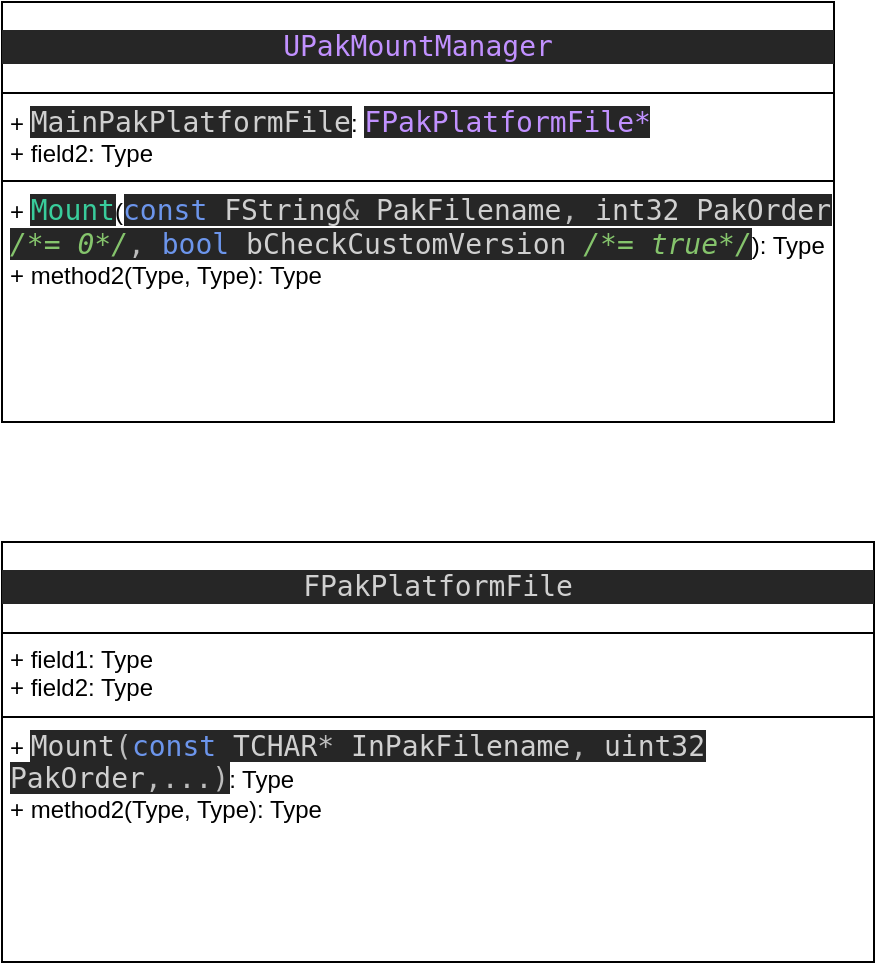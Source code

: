 <mxfile version="27.0.3" pages="3">
  <diagram name="pak以及package及其manager等的结构" id="0_DPDlmNHJ0jKNYms1wm">
    <mxGraphModel dx="815" dy="414" grid="1" gridSize="10" guides="1" tooltips="1" connect="1" arrows="1" fold="1" page="1" pageScale="1" pageWidth="827" pageHeight="1169" math="0" shadow="0">
      <root>
        <mxCell id="0" />
        <mxCell id="1" parent="0" />
        <mxCell id="tK5wpsxRvF1ldBvmmodE-6" value="&lt;div style=&quot;background-color: rgb(38, 38, 38); color: rgb(208, 208, 208);&quot;&gt;&lt;pre style=&quot;text-align: center; font-family: &amp;quot;JetBrains Mono&amp;quot;, monospace; font-size: 10.5pt;&quot;&gt;&lt;span style=&quot;color: rgb(193, 145, 255);&quot;&gt;UPakMountManager&lt;/span&gt;&lt;/pre&gt;&lt;/div&gt;&lt;hr size=&quot;1&quot; style=&quot;border-style:solid;&quot;&gt;&lt;p style=&quot;margin:0px;margin-left:4px;&quot;&gt;+&amp;nbsp;&lt;span style=&quot;font-family: &amp;quot;JetBrains Mono&amp;quot;, monospace; font-size: 10.5pt; background-color: rgb(38, 38, 38); color: rgb(208, 208, 208);&quot;&gt;MainPakPlatformFile&lt;/span&gt;&lt;span style=&quot;background-color: transparent; color: light-dark(rgb(0, 0, 0), rgb(255, 255, 255));&quot;&gt;:&amp;nbsp;&lt;/span&gt;&lt;span style=&quot;color: rgb(193, 145, 255); font-family: &amp;quot;JetBrains Mono&amp;quot;, monospace; font-size: 10.5pt; background-color: rgb(38, 38, 38);&quot;&gt;FPakPlatformFile*&lt;/span&gt;&lt;/p&gt;&lt;p style=&quot;margin:0px;margin-left:4px;&quot;&gt;+ field2: Type&lt;/p&gt;&lt;hr size=&quot;1&quot; style=&quot;border-style:solid;&quot;&gt;&lt;p style=&quot;margin:0px;margin-left:4px;&quot;&gt;+&amp;nbsp;&lt;span style=&quot;color: rgb(57, 204, 155); font-family: &amp;quot;JetBrains Mono&amp;quot;, monospace; font-size: 10.5pt; background-color: rgb(38, 38, 38);&quot;&gt;Mount&lt;/span&gt;&lt;span style=&quot;background-color: transparent; color: light-dark(rgb(0, 0, 0), rgb(255, 255, 255));&quot;&gt;(&lt;/span&gt;&lt;span style=&quot;font-family: &amp;quot;JetBrains Mono&amp;quot;, monospace; font-size: 10.5pt; background-color: rgb(38, 38, 38); color: rgb(108, 149, 235);&quot;&gt;const &lt;/span&gt;&lt;span style=&quot;font-family: &amp;quot;JetBrains Mono&amp;quot;, monospace; font-size: 10.5pt; background-color: rgb(38, 38, 38); color: rgb(208, 208, 208);&quot;&gt;FString&lt;/span&gt;&lt;span style=&quot;font-family: &amp;quot;JetBrains Mono&amp;quot;, monospace; font-size: 10.5pt; background-color: rgb(38, 38, 38); color: rgb(189, 189, 189);&quot;&gt;&amp;amp; &lt;/span&gt;&lt;span style=&quot;font-family: &amp;quot;JetBrains Mono&amp;quot;, monospace; font-size: 10.5pt; background-color: rgb(38, 38, 38); color: rgb(208, 208, 208);&quot;&gt;PakFilename&lt;/span&gt;&lt;span style=&quot;font-family: &amp;quot;JetBrains Mono&amp;quot;, monospace; font-size: 10.5pt; background-color: rgb(38, 38, 38); color: rgb(189, 189, 189);&quot;&gt;, &lt;/span&gt;&lt;span style=&quot;font-family: &amp;quot;JetBrains Mono&amp;quot;, monospace; font-size: 10.5pt; background-color: rgb(38, 38, 38); color: rgb(208, 208, 208);&quot;&gt;int32 PakOrder &lt;/span&gt;&lt;span style=&quot;font-family: &amp;quot;JetBrains Mono&amp;quot;, monospace; font-size: 10.5pt; background-color: rgb(38, 38, 38); color: rgb(133, 196, 108); font-style: italic;&quot;&gt;/*= 0*/&lt;/span&gt;&lt;span style=&quot;font-family: &amp;quot;JetBrains Mono&amp;quot;, monospace; font-size: 10.5pt; background-color: rgb(38, 38, 38); color: rgb(189, 189, 189);&quot;&gt;, &lt;/span&gt;&lt;span style=&quot;font-family: &amp;quot;JetBrains Mono&amp;quot;, monospace; font-size: 10.5pt; background-color: rgb(38, 38, 38); color: rgb(108, 149, 235);&quot;&gt;bool &lt;/span&gt;&lt;span style=&quot;font-family: &amp;quot;JetBrains Mono&amp;quot;, monospace; font-size: 10.5pt; background-color: rgb(38, 38, 38); color: rgb(208, 208, 208);&quot;&gt;bCheckCustomVersion &lt;/span&gt;&lt;span style=&quot;font-family: &amp;quot;JetBrains Mono&amp;quot;, monospace; font-size: 10.5pt; background-color: rgb(38, 38, 38); color: rgb(133, 196, 108); font-style: italic;&quot;&gt;/*= true*/&lt;/span&gt;&lt;span style=&quot;background-color: transparent; color: light-dark(rgb(0, 0, 0), rgb(255, 255, 255));&quot;&gt;): Type&lt;/span&gt;&lt;/p&gt;&lt;p style=&quot;margin:0px;margin-left:4px;&quot;&gt;+ method2(Type, Type): Type&lt;/p&gt;" style="verticalAlign=top;align=left;overflow=fill;html=1;whiteSpace=wrap;" vertex="1" parent="1">
          <mxGeometry x="44" y="70" width="416" height="210" as="geometry" />
        </mxCell>
        <mxCell id="tK5wpsxRvF1ldBvmmodE-7" value="&lt;div style=&quot;background-color: rgb(38, 38, 38); color: rgb(208, 208, 208);&quot;&gt;&lt;pre style=&quot;text-align: center; font-family: &amp;quot;JetBrains Mono&amp;quot;, monospace; font-size: 10.5pt;&quot;&gt;FPakPlatformFile&lt;/pre&gt;&lt;/div&gt;&lt;hr size=&quot;1&quot; style=&quot;border-style:solid;&quot;&gt;&lt;p style=&quot;margin:0px;margin-left:4px;&quot;&gt;+ field1: Type&lt;br&gt;+ field2: Type&lt;/p&gt;&lt;hr size=&quot;1&quot; style=&quot;border-style:solid;&quot;&gt;&lt;p style=&quot;margin:0px;margin-left:4px;&quot;&gt;+&amp;nbsp;&lt;span style=&quot;font-family: &amp;quot;JetBrains Mono&amp;quot;, monospace; font-size: 10.5pt; background-color: rgb(38, 38, 38); color: rgb(208, 208, 208);&quot;&gt;Mount&lt;/span&gt;&lt;span style=&quot;font-family: &amp;quot;JetBrains Mono&amp;quot;, monospace; font-size: 10.5pt; background-color: rgb(38, 38, 38); color: rgb(189, 189, 189);&quot;&gt;(&lt;/span&gt;&lt;span style=&quot;font-family: &amp;quot;JetBrains Mono&amp;quot;, monospace; font-size: 10.5pt; background-color: rgb(38, 38, 38); color: rgb(108, 149, 235);&quot;&gt;const &lt;/span&gt;&lt;span style=&quot;font-family: &amp;quot;JetBrains Mono&amp;quot;, monospace; font-size: 10.5pt; background-color: rgb(38, 38, 38); color: rgb(208, 208, 208);&quot;&gt;TCHAR&lt;/span&gt;&lt;span style=&quot;font-family: &amp;quot;JetBrains Mono&amp;quot;, monospace; font-size: 10.5pt; background-color: rgb(38, 38, 38); color: rgb(189, 189, 189);&quot;&gt;* &lt;/span&gt;&lt;span style=&quot;font-family: &amp;quot;JetBrains Mono&amp;quot;, monospace; font-size: 10.5pt; background-color: rgb(38, 38, 38); color: rgb(208, 208, 208);&quot;&gt;InPakFilename&lt;/span&gt;&lt;span style=&quot;font-family: &amp;quot;JetBrains Mono&amp;quot;, monospace; font-size: 10.5pt; background-color: rgb(38, 38, 38); color: rgb(189, 189, 189);&quot;&gt;, &lt;/span&gt;&lt;span style=&quot;font-family: &amp;quot;JetBrains Mono&amp;quot;, monospace; font-size: 10.5pt; background-color: rgb(38, 38, 38); color: rgb(208, 208, 208);&quot;&gt;uint32 PakOrder&lt;/span&gt;&lt;span style=&quot;font-family: &amp;quot;JetBrains Mono&amp;quot;, monospace; font-size: 10.5pt; background-color: rgb(38, 38, 38); color: rgb(189, 189, 189);&quot;&gt;,...&lt;/span&gt;&lt;span style=&quot;font-family: &amp;quot;JetBrains Mono&amp;quot;, monospace; font-size: 10.5pt; background-color: rgb(38, 38, 38); color: rgb(189, 189, 189);&quot;&gt;)&lt;/span&gt;&lt;span style=&quot;background-color: transparent; color: light-dark(rgb(0, 0, 0), rgb(255, 255, 255));&quot;&gt;: Type&lt;/span&gt;&lt;/p&gt;&lt;p style=&quot;margin:0px;margin-left:4px;&quot;&gt;+ method2(Type, Type): Type&lt;/p&gt;" style="verticalAlign=top;align=left;overflow=fill;html=1;whiteSpace=wrap;" vertex="1" parent="1">
          <mxGeometry x="44" y="340" width="436" height="210" as="geometry" />
        </mxCell>
      </root>
    </mxGraphModel>
  </diagram>
  <diagram id="jfqqeZHNTqThtDHwi7uc" name="mount的操作">
    <mxGraphModel dx="983" dy="500" grid="1" gridSize="10" guides="1" tooltips="1" connect="1" arrows="1" fold="1" page="1" pageScale="1" pageWidth="827" pageHeight="1169" math="0" shadow="0">
      <root>
        <mxCell id="0" />
        <mxCell id="1" parent="0" />
        <mxCell id="dUGrjxhnX0BmQxLr7an7-1" value="&lt;div style=&quot;background-color:#262626;color:#d0d0d0&quot;&gt;&lt;pre style=&quot;font-family:&#39;JetBrains Mono&#39;,monospace;font-size:10.5pt;&quot;&gt;&lt;span style=&quot;color:#c191ff;&quot;&gt;UPakMountManager&lt;/span&gt;&lt;/pre&gt;&lt;/div&gt;" style="shape=umlLifeline;perimeter=lifelinePerimeter;whiteSpace=wrap;html=1;container=1;dropTarget=0;collapsible=0;recursiveResize=0;outlineConnect=0;portConstraint=eastwest;newEdgeStyle={&quot;curved&quot;:0,&quot;rounded&quot;:0};" vertex="1" parent="1">
          <mxGeometry x="110" y="40" width="120" height="1030" as="geometry" />
        </mxCell>
        <mxCell id="dUGrjxhnX0BmQxLr7an7-2" value="&lt;div style=&quot;background-color:#262626;color:#d0d0d0&quot;&gt;&lt;pre style=&quot;font-family:&#39;JetBrains Mono&#39;,monospace;font-size:10.5pt;&quot;&gt;&lt;span style=&quot;color:#39cc9b;&quot;&gt;Mount&lt;/span&gt;&lt;/pre&gt;&lt;/div&gt;" style="html=1;points=[[0,0,0,0,5],[0,1,0,0,-5],[1,0,0,0,5],[1,1,0,0,-5]];perimeter=orthogonalPerimeter;outlineConnect=0;targetShapes=umlLifeline;portConstraint=eastwest;newEdgeStyle={&quot;curved&quot;:0,&quot;rounded&quot;:0};" vertex="1" parent="dUGrjxhnX0BmQxLr7an7-1">
          <mxGeometry x="55" y="100" width="10" height="80" as="geometry" />
        </mxCell>
        <mxCell id="dUGrjxhnX0BmQxLr7an7-3" value="pakname、pakorder" style="html=1;verticalAlign=bottom;startArrow=oval;endArrow=block;startSize=8;curved=0;rounded=0;entryX=0;entryY=0;entryDx=0;entryDy=5;" edge="1" target="dUGrjxhnX0BmQxLr7an7-2" parent="dUGrjxhnX0BmQxLr7an7-1">
          <mxGeometry relative="1" as="geometry">
            <mxPoint x="-90" y="105" as="sourcePoint" />
          </mxGeometry>
        </mxCell>
        <mxCell id="TVfw_28wMfbiFmcSkRsu-1" value="&lt;div style=&quot;background-color:#262626;color:#d0d0d0&quot;&gt;&lt;pre style=&quot;font-family:&#39;JetBrains Mono&#39;,monospace;font-size:10.5pt;&quot;&gt;FPakPlatformFile&lt;/pre&gt;&lt;/div&gt;" style="shape=umlLifeline;perimeter=lifelinePerimeter;whiteSpace=wrap;html=1;container=1;dropTarget=0;collapsible=0;recursiveResize=0;outlineConnect=0;portConstraint=eastwest;newEdgeStyle={&quot;curved&quot;:0,&quot;rounded&quot;:0};" vertex="1" parent="1">
          <mxGeometry x="350" y="40" width="150" height="1020" as="geometry" />
        </mxCell>
      </root>
    </mxGraphModel>
  </diagram>
  <diagram id="ke8QqF78M7az4VyXPgjW" name="chunkgroup的mount调用">
    <mxGraphModel dx="3169" dy="1611" grid="1" gridSize="10" guides="1" tooltips="1" connect="1" arrows="1" fold="1" page="1" pageScale="1" pageWidth="827" pageHeight="1169" math="0" shadow="0">
      <root>
        <mxCell id="0" />
        <mxCell id="1" parent="0" />
        <mxCell id="XZBVxyT88FbW8ml7EqwC-1" value="&lt;div style=&quot;background-color:#262626;color:#d0d0d0&quot;&gt;&lt;pre style=&quot;font-family:&#39;JetBrains Mono&#39;,monospace;font-size:10.5pt;&quot;&gt;&lt;span style=&quot;color:#c191ff;&quot;&gt;MoeChunkGroupManager&lt;/span&gt;&lt;/pre&gt;&lt;/div&gt;" style="shape=umlLifeline;perimeter=lifelinePerimeter;whiteSpace=wrap;html=1;container=1;dropTarget=0;collapsible=0;recursiveResize=0;outlineConnect=0;portConstraint=eastwest;newEdgeStyle={&quot;curved&quot;:0,&quot;rounded&quot;:0};" vertex="1" parent="1">
          <mxGeometry x="70" y="30" width="160" height="1060" as="geometry" />
        </mxCell>
        <mxCell id="XZBVxyT88FbW8ml7EqwC-2" value="&lt;div style=&quot;background-color:#262626;color:#d0d0d0&quot;&gt;&lt;pre style=&quot;font-family:&#39;JetBrains Mono&#39;,monospace;font-size:10.5pt;&quot;&gt;&lt;span style=&quot;color:#39cc9b;&quot;&gt;MountGroups&lt;/span&gt;&lt;/pre&gt;&lt;/div&gt;" style="html=1;points=[[0,0,0,0,5],[0,1,0,0,-5],[1,0,0,0,5],[1,1,0,0,-5]];perimeter=orthogonalPerimeter;outlineConnect=0;targetShapes=umlLifeline;portConstraint=eastwest;newEdgeStyle={&quot;curved&quot;:0,&quot;rounded&quot;:0};" vertex="1" parent="XZBVxyT88FbW8ml7EqwC-1">
          <mxGeometry x="75" y="70" width="10" height="570" as="geometry" />
        </mxCell>
        <mxCell id="XZBVxyT88FbW8ml7EqwC-3" value="&lt;div style=&quot;background-color:#262626;color:#d0d0d0&quot;&gt;&lt;pre style=&quot;font-family:&#39;JetBrains Mono&#39;,monospace;font-size:10.5pt;&quot;&gt;&lt;span style=&quot;color:#39cc9b;&quot;&gt;CheckGroupStateAndMount&lt;/span&gt;&lt;/pre&gt;&lt;/div&gt;" style="html=1;points=[[0,0,0,0,5],[0,1,0,0,-5],[1,0,0,0,5],[1,1,0,0,-5]];perimeter=orthogonalPerimeter;outlineConnect=0;targetShapes=umlLifeline;portConstraint=eastwest;newEdgeStyle={&quot;curved&quot;:0,&quot;rounded&quot;:0};" vertex="1" parent="XZBVxyT88FbW8ml7EqwC-1">
          <mxGeometry x="85" y="110" width="10" height="400" as="geometry" />
        </mxCell>
        <mxCell id="XZBVxyT88FbW8ml7EqwC-4" value="groupid" style="html=1;align=left;spacingLeft=2;endArrow=block;rounded=0;edgeStyle=orthogonalEdgeStyle;curved=0;rounded=0;" edge="1" target="XZBVxyT88FbW8ml7EqwC-3" parent="XZBVxyT88FbW8ml7EqwC-1">
          <mxGeometry relative="1" as="geometry">
            <mxPoint x="90" y="90" as="sourcePoint" />
            <Array as="points">
              <mxPoint x="120" y="120" />
            </Array>
          </mxGeometry>
        </mxCell>
        <mxCell id="XZBVxyT88FbW8ml7EqwC-5" value="&lt;div style=&quot;background-color:#262626;color:#d0d0d0&quot;&gt;&lt;pre style=&quot;font-family:&#39;JetBrains Mono&#39;,monospace;font-size:10.5pt;&quot;&gt;&lt;span style=&quot;color:#39cc9b;&quot;&gt;GetChunkGroupInfo&lt;/span&gt;&lt;/pre&gt;&lt;/div&gt;" style="html=1;points=[[0,0,0,0,5],[0,1,0,0,-5],[1,0,0,0,5],[1,1,0,0,-5]];perimeter=orthogonalPerimeter;outlineConnect=0;targetShapes=umlLifeline;portConstraint=eastwest;newEdgeStyle={&quot;curved&quot;:0,&quot;rounded&quot;:0};" vertex="1" parent="XZBVxyT88FbW8ml7EqwC-1">
          <mxGeometry x="95" y="160" width="10" height="130" as="geometry" />
        </mxCell>
        <mxCell id="XZBVxyT88FbW8ml7EqwC-6" value="groupid" style="html=1;align=left;spacingLeft=2;endArrow=block;rounded=0;edgeStyle=orthogonalEdgeStyle;curved=0;rounded=0;" edge="1" target="XZBVxyT88FbW8ml7EqwC-5" parent="XZBVxyT88FbW8ml7EqwC-1">
          <mxGeometry relative="1" as="geometry">
            <mxPoint x="100" y="140" as="sourcePoint" />
            <Array as="points">
              <mxPoint x="130" y="170" />
            </Array>
          </mxGeometry>
        </mxCell>
        <mxCell id="XZBVxyT88FbW8ml7EqwC-16" value="&lt;div style=&quot;background-color:#262626;color:#d0d0d0&quot;&gt;&lt;pre style=&quot;font-family:&#39;JetBrains Mono&#39;,monospace;font-size:10.5pt;&quot;&gt;&lt;span style=&quot;color:#39cc9b;&quot;&gt;MountGroup&lt;/span&gt;&lt;/pre&gt;&lt;/div&gt;" style="html=1;points=[[0,0,0,0,5],[0,1,0,0,-5],[1,0,0,0,5],[1,1,0,0,-5]];perimeter=orthogonalPerimeter;outlineConnect=0;targetShapes=umlLifeline;portConstraint=eastwest;newEdgeStyle={&quot;curved&quot;:0,&quot;rounded&quot;:0};" vertex="1" parent="XZBVxyT88FbW8ml7EqwC-1">
          <mxGeometry x="95" y="370" width="10" height="80" as="geometry" />
        </mxCell>
        <mxCell id="XZBVxyT88FbW8ml7EqwC-17" value="groupid" style="html=1;align=left;spacingLeft=2;endArrow=block;rounded=0;edgeStyle=orthogonalEdgeStyle;curved=0;rounded=0;" edge="1" target="XZBVxyT88FbW8ml7EqwC-16" parent="XZBVxyT88FbW8ml7EqwC-1">
          <mxGeometry relative="1" as="geometry">
            <mxPoint x="100" y="350" as="sourcePoint" />
            <Array as="points">
              <mxPoint x="130" y="380" />
            </Array>
          </mxGeometry>
        </mxCell>
        <mxCell id="XZBVxyT88FbW8ml7EqwC-7" value="&lt;pre style=&quot;color: rgb(208, 208, 208); font-family: &amp;quot;JetBrains Mono&amp;quot;, monospace; font-size: 10.5pt;&quot;&gt;&lt;span style=&quot;color: rgb(193, 145, 255);&quot;&gt;MoeChunkGroupDownloadSchedule&lt;/span&gt;&lt;/pre&gt;" style="shape=umlLifeline;perimeter=lifelinePerimeter;whiteSpace=wrap;html=1;container=1;dropTarget=0;collapsible=0;recursiveResize=0;outlineConnect=0;portConstraint=eastwest;newEdgeStyle={&quot;curved&quot;:0,&quot;rounded&quot;:0};" vertex="1" parent="1">
          <mxGeometry x="300" y="30" width="240" height="1040" as="geometry" />
        </mxCell>
        <mxCell id="XZBVxyT88FbW8ml7EqwC-8" value="&lt;div style=&quot;background-color: rgb(38, 38, 38); color: rgb(208, 208, 208);&quot;&gt;&lt;pre style=&quot;font-family:&#39;JetBrains Mono&#39;,monospace;font-size:10.5pt;&quot;&gt;&lt;div&gt;&lt;pre style=&quot;font-family:&#39;JetBrains Mono&#39;,monospace;font-size:10.5pt;&quot;&gt;&lt;span style=&quot;color:#39cc9b;&quot;&gt;GetOrCreateChunkGroupInfo&lt;/span&gt;&lt;/pre&gt;&lt;/div&gt;&lt;/pre&gt;&lt;/div&gt;" style="html=1;points=[[0,0,0,0,5],[0,1,0,0,-5],[1,0,0,0,5],[1,1,0,0,-5]];perimeter=orthogonalPerimeter;outlineConnect=0;targetShapes=umlLifeline;portConstraint=eastwest;newEdgeStyle={&quot;curved&quot;:0,&quot;rounded&quot;:0};" vertex="1" parent="XZBVxyT88FbW8ml7EqwC-7">
          <mxGeometry x="114" y="190" width="10" height="80" as="geometry" />
        </mxCell>
        <mxCell id="XZBVxyT88FbW8ml7EqwC-9" value="&lt;span style=&quot;text-align: left;&quot;&gt;groupid&lt;/span&gt;" style="html=1;verticalAlign=bottom;endArrow=block;curved=0;rounded=0;entryX=0;entryY=0;entryDx=0;entryDy=5;" edge="1" target="XZBVxyT88FbW8ml7EqwC-8" parent="1" source="XZBVxyT88FbW8ml7EqwC-5">
          <mxGeometry relative="1" as="geometry">
            <mxPoint x="360" y="225" as="sourcePoint" />
          </mxGeometry>
        </mxCell>
        <mxCell id="XZBVxyT88FbW8ml7EqwC-10" value="return" style="html=1;verticalAlign=bottom;endArrow=open;dashed=1;endSize=8;curved=0;rounded=0;exitX=0;exitY=1;exitDx=0;exitDy=-5;" edge="1" source="XZBVxyT88FbW8ml7EqwC-8" parent="1" target="XZBVxyT88FbW8ml7EqwC-5">
          <mxGeometry relative="1" as="geometry">
            <mxPoint x="360" y="295" as="targetPoint" />
          </mxGeometry>
        </mxCell>
        <mxCell id="XZBVxyT88FbW8ml7EqwC-11" value="&lt;pre style=&quot;color: rgb(208, 208, 208); font-family: &amp;quot;JetBrains Mono&amp;quot;, monospace; font-size: 10.5pt;&quot;&gt;&lt;span style=&quot;color: rgb(193, 145, 255);&quot;&gt;MoeChunkGroupManager&lt;/span&gt;&lt;/pre&gt;" style="shape=umlLifeline;perimeter=lifelinePerimeter;whiteSpace=wrap;html=1;container=1;dropTarget=0;collapsible=0;recursiveResize=0;outlineConnect=0;portConstraint=eastwest;newEdgeStyle={&quot;curved&quot;:0,&quot;rounded&quot;:0};" vertex="1" parent="1">
          <mxGeometry x="890" y="30" width="160" height="1040" as="geometry" />
        </mxCell>
        <mxCell id="XZBVxyT88FbW8ml7EqwC-12" value="&lt;div style=&quot;background-color:#262626;color:#d0d0d0&quot;&gt;&lt;pre style=&quot;font-family:&#39;JetBrains Mono&#39;,monospace;font-size:10.5pt;&quot;&gt;&lt;span style=&quot;color:#39cc9b;&quot;&gt;GetChunkGroupConfigItem&lt;/span&gt;&lt;/pre&gt;&lt;/div&gt;" style="html=1;points=[[0,0,0,0,5],[0,1,0,0,-5],[1,0,0,0,5],[1,1,0,0,-5]];perimeter=orthogonalPerimeter;outlineConnect=0;targetShapes=umlLifeline;portConstraint=eastwest;newEdgeStyle={&quot;curved&quot;:0,&quot;rounded&quot;:0};" vertex="1" parent="XZBVxyT88FbW8ml7EqwC-11">
          <mxGeometry x="75" y="190" width="10" height="70" as="geometry" />
        </mxCell>
        <mxCell id="XZBVxyT88FbW8ml7EqwC-13" value="&lt;span style=&quot;text-align: left;&quot;&gt;groupid&lt;/span&gt;" style="html=1;verticalAlign=bottom;endArrow=block;curved=0;rounded=0;entryX=0;entryY=0;entryDx=0;entryDy=5;exitX=1;exitY=0;exitDx=0;exitDy=5;exitPerimeter=0;" edge="1" target="XZBVxyT88FbW8ml7EqwC-12" parent="1" source="XZBVxyT88FbW8ml7EqwC-8">
          <mxGeometry relative="1" as="geometry">
            <mxPoint x="620" y="225" as="sourcePoint" />
          </mxGeometry>
        </mxCell>
        <mxCell id="XZBVxyT88FbW8ml7EqwC-14" value="return" style="html=1;verticalAlign=bottom;endArrow=open;dashed=1;endSize=8;curved=0;rounded=0;exitX=0;exitY=1;exitDx=0;exitDy=-5;" edge="1" source="XZBVxyT88FbW8ml7EqwC-12" parent="1" target="XZBVxyT88FbW8ml7EqwC-7">
          <mxGeometry relative="1" as="geometry">
            <mxPoint x="620" y="295" as="targetPoint" />
          </mxGeometry>
        </mxCell>
        <mxCell id="XZBVxyT88FbW8ml7EqwC-15" value="配置在本地文件中&lt;div&gt;包含一个包组有哪些pak&lt;/div&gt;" style="text;html=1;align=center;verticalAlign=middle;resizable=0;points=[];autosize=1;strokeColor=none;fillColor=none;" vertex="1" parent="1">
          <mxGeometry x="980" y="200" width="150" height="40" as="geometry" />
        </mxCell>
        <mxCell id="XZBVxyT88FbW8ml7EqwC-20" value="&lt;div style=&quot;background-color:#262626;color:#d0d0d0&quot;&gt;&lt;pre style=&quot;font-family:&#39;JetBrains Mono&#39;,monospace;font-size:10.5pt;&quot;&gt;&lt;span style=&quot;color:#c191ff;&quot;&gt;MoeChunkGroupMountSchedule&lt;/span&gt;&lt;/pre&gt;&lt;/div&gt;" style="shape=umlLifeline;perimeter=lifelinePerimeter;whiteSpace=wrap;html=1;container=1;dropTarget=0;collapsible=0;recursiveResize=0;outlineConnect=0;portConstraint=eastwest;newEdgeStyle={&quot;curved&quot;:0,&quot;rounded&quot;:0};" vertex="1" parent="1">
          <mxGeometry x="620" y="30" width="200" height="990" as="geometry" />
        </mxCell>
        <mxCell id="XZBVxyT88FbW8ml7EqwC-21" value="&lt;div style=&quot;background-color:#262626;color:#d0d0d0&quot;&gt;&lt;pre style=&quot;font-family:&#39;JetBrains Mono&#39;,monospace;font-size:10.5pt;&quot;&gt;&lt;span style=&quot;color:#39cc9b;&quot;&gt;MountGroup&lt;/span&gt;&lt;/pre&gt;&lt;/div&gt;" style="html=1;points=[[0,0,0,0,5],[0,1,0,0,-5],[1,0,0,0,5],[1,1,0,0,-5]];perimeter=orthogonalPerimeter;outlineConnect=0;targetShapes=umlLifeline;portConstraint=eastwest;newEdgeStyle={&quot;curved&quot;:0,&quot;rounded&quot;:0};" vertex="1" parent="XZBVxyT88FbW8ml7EqwC-20">
          <mxGeometry x="95" y="390" width="10" height="250" as="geometry" />
        </mxCell>
        <mxCell id="XZBVxyT88FbW8ml7EqwC-22" value="&lt;span style=&quot;text-align: left;&quot;&gt;groupid&lt;/span&gt;" style="html=1;verticalAlign=bottom;endArrow=block;curved=0;rounded=0;entryX=0;entryY=0;entryDx=0;entryDy=5;" edge="1" target="XZBVxyT88FbW8ml7EqwC-21" parent="1" source="XZBVxyT88FbW8ml7EqwC-16">
          <mxGeometry relative="1" as="geometry">
            <mxPoint x="640" y="405" as="sourcePoint" />
          </mxGeometry>
        </mxCell>
        <mxCell id="XZBVxyT88FbW8ml7EqwC-27" value="&lt;div style=&quot;background-color:#262626;color:#d0d0d0&quot;&gt;&lt;pre style=&quot;font-family:&#39;JetBrains Mono&#39;,monospace;font-size:10.5pt;&quot;&gt;&lt;span style=&quot;color:#c191ff;&quot;&gt;MoePakManager&lt;/span&gt;&lt;/pre&gt;&lt;/div&gt;" style="shape=umlLifeline;perimeter=lifelinePerimeter;whiteSpace=wrap;html=1;container=1;dropTarget=0;collapsible=0;recursiveResize=0;outlineConnect=0;portConstraint=eastwest;newEdgeStyle={&quot;curved&quot;:0,&quot;rounded&quot;:0};" vertex="1" parent="1">
          <mxGeometry x="1180" y="30" width="100" height="1050" as="geometry" />
        </mxCell>
        <mxCell id="XZBVxyT88FbW8ml7EqwC-28" value="&lt;div style=&quot;background-color:#262626;color:#d0d0d0&quot;&gt;&lt;pre style=&quot;font-family:&#39;JetBrains Mono&#39;,monospace;font-size:10.5pt;&quot;&gt;&lt;span style=&quot;color:#39cc9b;&quot;&gt;CreateOrGetPakLoader&lt;/span&gt;&lt;/pre&gt;&lt;/div&gt;" style="html=1;points=[[0,0,0,0,5],[0,1,0,0,-5],[1,0,0,0,5],[1,1,0,0,-5]];perimeter=orthogonalPerimeter;outlineConnect=0;targetShapes=umlLifeline;portConstraint=eastwest;newEdgeStyle={&quot;curved&quot;:0,&quot;rounded&quot;:0};" vertex="1" parent="XZBVxyT88FbW8ml7EqwC-27">
          <mxGeometry x="45" y="400" width="10" height="80" as="geometry" />
        </mxCell>
        <mxCell id="XZBVxyT88FbW8ml7EqwC-29" value="pakname" style="html=1;verticalAlign=bottom;endArrow=block;curved=0;rounded=0;entryX=0;entryY=0;entryDx=0;entryDy=5;" edge="1" target="XZBVxyT88FbW8ml7EqwC-28" parent="1" source="XZBVxyT88FbW8ml7EqwC-21">
          <mxGeometry relative="1" as="geometry">
            <mxPoint x="1150" y="435" as="sourcePoint" />
          </mxGeometry>
        </mxCell>
        <mxCell id="XZBVxyT88FbW8ml7EqwC-30" value="&lt;span style=&quot;font-size: 12px; background-color: rgb(236, 236, 236);&quot;&gt;pakloader&lt;/span&gt;" style="html=1;verticalAlign=bottom;endArrow=open;dashed=1;endSize=8;curved=0;rounded=0;exitX=0;exitY=1;exitDx=0;exitDy=-5;" edge="1" source="XZBVxyT88FbW8ml7EqwC-28" parent="1" target="XZBVxyT88FbW8ml7EqwC-21">
          <mxGeometry relative="1" as="geometry">
            <mxPoint x="1150" y="505" as="targetPoint" />
          </mxGeometry>
        </mxCell>
        <mxCell id="XZBVxyT88FbW8ml7EqwC-31" value="为每一个pak创建管理下载&lt;div&gt;到mount状态的&lt;/div&gt;&lt;div&gt;pakloader&lt;/div&gt;" style="text;html=1;align=center;verticalAlign=middle;resizable=0;points=[];autosize=1;strokeColor=none;fillColor=none;" vertex="1" parent="1">
          <mxGeometry x="1200" y="380" width="160" height="60" as="geometry" />
        </mxCell>
        <mxCell id="XZBVxyT88FbW8ml7EqwC-32" value="&lt;div style=&quot;background-color:#262626;color:#d0d0d0&quot;&gt;&lt;pre style=&quot;font-family:&#39;JetBrains Mono&#39;,monospace;font-size:10.5pt;&quot;&gt;&lt;span style=&quot;color:#bdbdbd;&quot;&gt;MoePakLoader&lt;/span&gt;&lt;/pre&gt;&lt;/div&gt;" style="shape=umlLifeline;perimeter=lifelinePerimeter;whiteSpace=wrap;html=1;container=1;dropTarget=0;collapsible=0;recursiveResize=0;outlineConnect=0;portConstraint=eastwest;newEdgeStyle={&quot;curved&quot;:0,&quot;rounded&quot;:0};" vertex="1" parent="1">
          <mxGeometry x="1390" y="30" width="100" height="1040" as="geometry" />
        </mxCell>
        <mxCell id="XZBVxyT88FbW8ml7EqwC-33" value="&lt;div style=&quot;background-color:#262626;color:#d0d0d0&quot;&gt;&lt;pre style=&quot;font-family:&#39;JetBrains Mono&#39;,monospace;font-size:10.5pt;&quot;&gt;&lt;span style=&quot;color:#39cc9b;&quot;&gt;TryMountPak&lt;/span&gt;&lt;/pre&gt;&lt;/div&gt;" style="html=1;points=[[0,0,0,0,5],[0,1,0,0,-5],[1,0,0,0,5],[1,1,0,0,-5]];perimeter=orthogonalPerimeter;outlineConnect=0;targetShapes=umlLifeline;portConstraint=eastwest;newEdgeStyle={&quot;curved&quot;:0,&quot;rounded&quot;:0};" vertex="1" parent="XZBVxyT88FbW8ml7EqwC-32">
          <mxGeometry x="45" y="530" width="10" height="290" as="geometry" />
        </mxCell>
        <mxCell id="XZBVxyT88FbW8ml7EqwC-36" value="&lt;div style=&quot;background-color:#262626;color:#d0d0d0&quot;&gt;&lt;pre style=&quot;font-family:&#39;JetBrains Mono&#39;,monospace;font-size:10.5pt;&quot;&gt;&lt;span style=&quot;color:#39cc9b;&quot;&gt;MountPakReal&lt;/span&gt;&lt;/pre&gt;&lt;/div&gt;" style="html=1;points=[[0,0,0,0,5],[0,1,0,0,-5],[1,0,0,0,5],[1,1,0,0,-5]];perimeter=orthogonalPerimeter;outlineConnect=0;targetShapes=umlLifeline;portConstraint=eastwest;newEdgeStyle={&quot;curved&quot;:0,&quot;rounded&quot;:0};" vertex="1" parent="XZBVxyT88FbW8ml7EqwC-32">
          <mxGeometry x="55" y="600" width="10" height="200" as="geometry" />
        </mxCell>
        <mxCell id="XZBVxyT88FbW8ml7EqwC-37" value="self call" style="html=1;align=left;spacingLeft=2;endArrow=block;rounded=0;edgeStyle=orthogonalEdgeStyle;curved=0;rounded=0;" edge="1" target="XZBVxyT88FbW8ml7EqwC-36" parent="XZBVxyT88FbW8ml7EqwC-32">
          <mxGeometry relative="1" as="geometry">
            <mxPoint x="60" y="580" as="sourcePoint" />
            <Array as="points">
              <mxPoint x="90" y="610" />
            </Array>
          </mxGeometry>
        </mxCell>
        <mxCell id="XZBVxyT88FbW8ml7EqwC-34" value="" style="html=1;verticalAlign=bottom;endArrow=block;curved=0;rounded=0;entryX=0;entryY=0;entryDx=0;entryDy=5;" edge="1" target="XZBVxyT88FbW8ml7EqwC-33" parent="1" source="XZBVxyT88FbW8ml7EqwC-21">
          <mxGeometry x="0.001" relative="1" as="geometry">
            <mxPoint x="1360" y="565" as="sourcePoint" />
            <mxPoint as="offset" />
          </mxGeometry>
        </mxCell>
        <mxCell id="XZBVxyT88FbW8ml7EqwC-38" value="此处管理&lt;div&gt;mount的计数&lt;/div&gt;" style="text;html=1;align=center;verticalAlign=middle;resizable=0;points=[];autosize=1;strokeColor=none;fillColor=none;" vertex="1" parent="1">
          <mxGeometry x="1440" y="565" width="90" height="40" as="geometry" />
        </mxCell>
        <mxCell id="XZBVxyT88FbW8ml7EqwC-41" value="&lt;div style=&quot;background-color:#262626;color:#d0d0d0&quot;&gt;&lt;pre style=&quot;font-family:&#39;JetBrains Mono&#39;,monospace;font-size:10.5pt;&quot;&gt;&lt;span style=&quot;color:#bdbdbd;&quot;&gt;UE4&lt;/span&gt;.&lt;span style=&quot;color:#bdbdbd;&quot;&gt;UPakMountManager&lt;/span&gt;.&lt;span style=&quot;color:#39cc9b;&quot;&gt;Mount&lt;/span&gt;(&lt;span style=&quot;color:#bdbdbd;&quot;&gt;pakPath&lt;/span&gt;, &lt;span style=&quot;color:#bdbdbd;&quot;&gt;mountOrder&lt;/span&gt;)&lt;/pre&gt;&lt;/div&gt;" style="html=1;points=[[0,0,0,0,5],[0,1,0,0,-5],[1,0,0,0,5],[1,1,0,0,-5]];perimeter=orthogonalPerimeter;outlineConnect=0;targetShapes=umlLifeline;portConstraint=eastwest;newEdgeStyle={&quot;curved&quot;:0,&quot;rounded&quot;:0};" vertex="1" parent="1">
          <mxGeometry x="1700" y="660" width="10" height="80" as="geometry" />
        </mxCell>
        <mxCell id="XZBVxyT88FbW8ml7EqwC-42" value="dispatch" style="html=1;verticalAlign=bottom;endArrow=block;curved=0;rounded=0;entryX=0;entryY=0;entryDx=0;entryDy=5;" edge="1" target="XZBVxyT88FbW8ml7EqwC-41" parent="1" source="XZBVxyT88FbW8ml7EqwC-36">
          <mxGeometry relative="1" as="geometry">
            <mxPoint x="1530" y="665" as="sourcePoint" />
          </mxGeometry>
        </mxCell>
        <mxCell id="XZBVxyT88FbW8ml7EqwC-44" value="遍历chunk中的每一个pak" style="shape=umlFrame;whiteSpace=wrap;html=1;pointerEvents=0;" vertex="1" parent="1">
          <mxGeometry x="1030" y="365" width="1030" height="605" as="geometry" />
        </mxCell>
      </root>
    </mxGraphModel>
  </diagram>
</mxfile>
